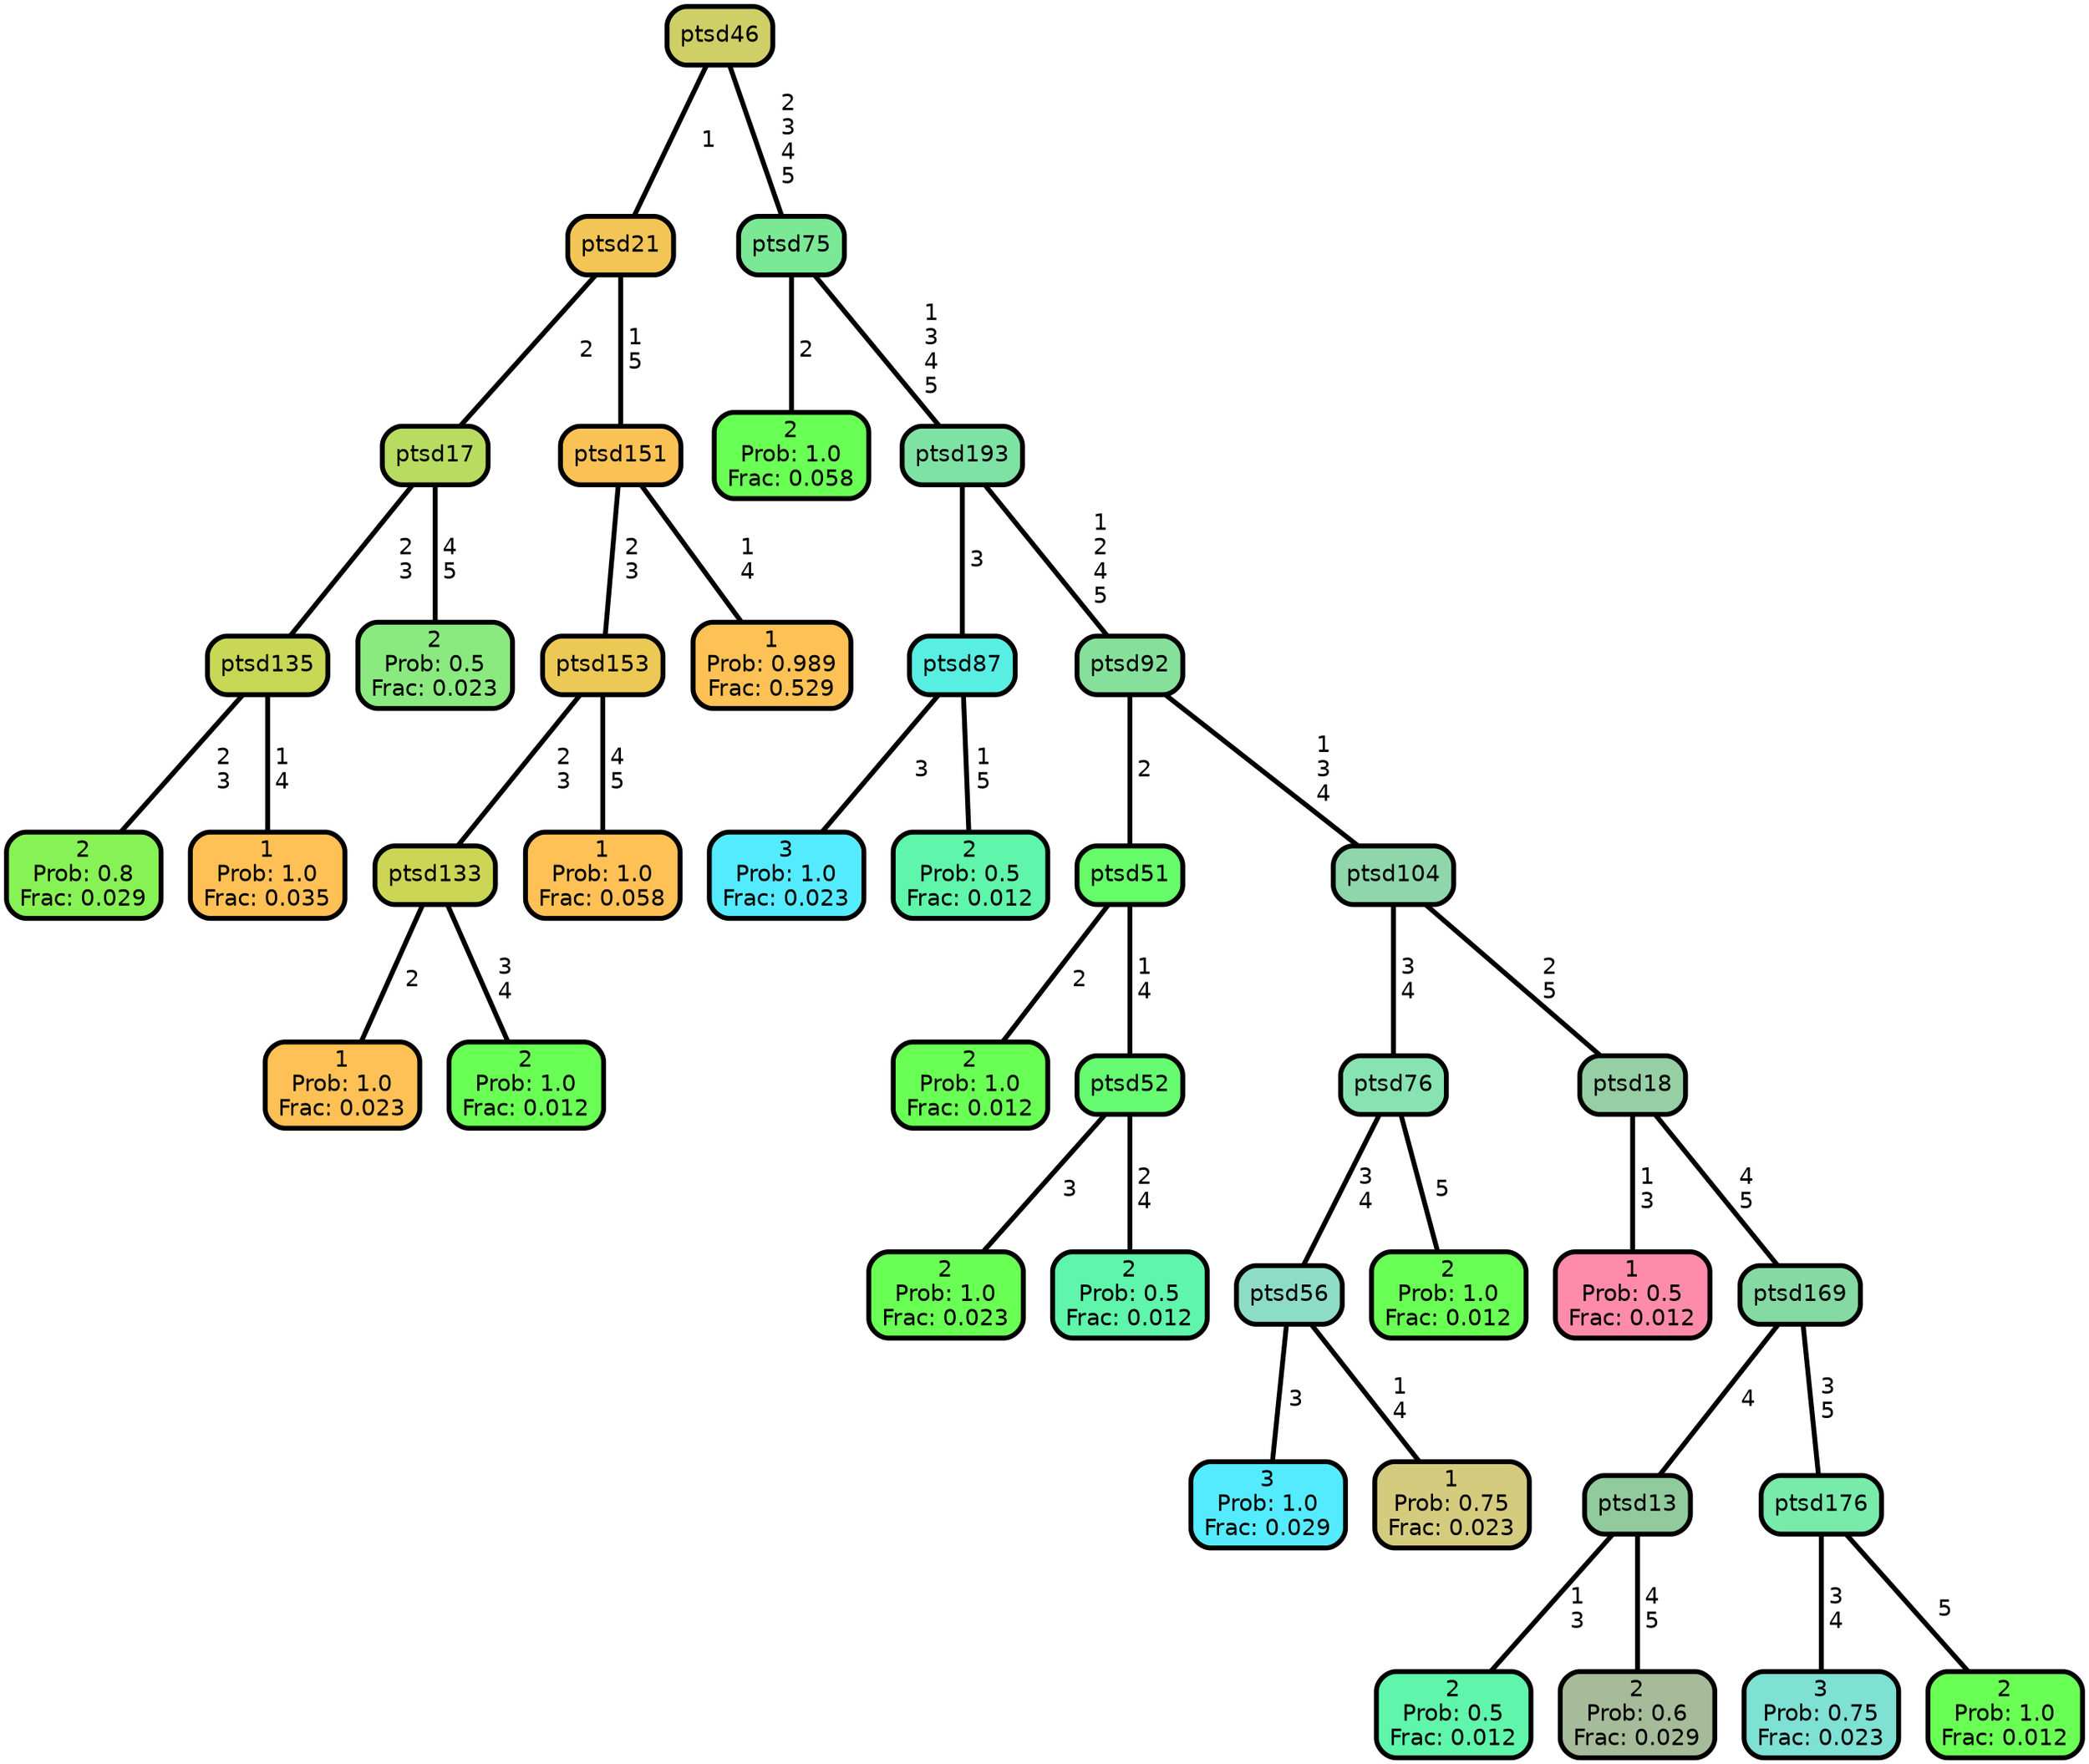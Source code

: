 graph Tree {
node [shape=box, style="filled, rounded",color="black",penwidth="3",fontcolor="black",                 fontname=helvetica] ;
graph [ranksep="0 equally", splines=straight,                 bgcolor=transparent, dpi=200] ;
edge [fontname=helvetica, color=black] ;
0 [label="2
Prob: 0.8
Frac: 0.029", fillcolor="#87f255"] ;
1 [label="ptsd135", fillcolor="#c8d755"] ;
2 [label="1
Prob: 1.0
Frac: 0.035", fillcolor="#ffc155"] ;
3 [label="ptsd17", fillcolor="#b8dc60"] ;
4 [label="2
Prob: 0.5
Frac: 0.023", fillcolor="#8aea7f"] ;
5 [label="ptsd21", fillcolor="#f2c556"] ;
6 [label="1
Prob: 1.0
Frac: 0.023", fillcolor="#ffc155"] ;
7 [label="ptsd133", fillcolor="#cdd555"] ;
8 [label="2
Prob: 1.0
Frac: 0.012", fillcolor="#6aff55"] ;
9 [label="ptsd153", fillcolor="#ecc855"] ;
10 [label="1
Prob: 1.0
Frac: 0.058", fillcolor="#ffc155"] ;
11 [label="ptsd151", fillcolor="#fac255"] ;
12 [label="1
Prob: 0.989
Frac: 0.529", fillcolor="#fdc155"] ;
13 [label="ptsd46", fillcolor="#cfcf68"] ;
14 [label="2
Prob: 1.0
Frac: 0.058", fillcolor="#6aff55"] ;
15 [label="ptsd75", fillcolor="#7be895"] ;
16 [label="3
Prob: 1.0
Frac: 0.023", fillcolor="#55ebff"] ;
17 [label="ptsd87", fillcolor="#58eee2"] ;
18 [label="2
Prob: 0.5
Frac: 0.012", fillcolor="#5ff5aa"] ;
19 [label="ptsd193", fillcolor="#7fe2a5"] ;
20 [label="2
Prob: 1.0
Frac: 0.012", fillcolor="#6aff55"] ;
21 [label="ptsd51", fillcolor="#67fc6a"] ;
22 [label="2
Prob: 1.0
Frac: 0.023", fillcolor="#6aff55"] ;
23 [label="ptsd52", fillcolor="#66fb71"] ;
24 [label="2
Prob: 0.5
Frac: 0.012", fillcolor="#5ff5aa"] ;
25 [label="ptsd92", fillcolor="#86e09b"] ;
26 [label="3
Prob: 1.0
Frac: 0.029", fillcolor="#55ebff"] ;
27 [label="ptsd56", fillcolor="#8dddc6"] ;
28 [label="1
Prob: 0.75
Frac: 0.023", fillcolor="#d4cb7f"] ;
29 [label="ptsd76", fillcolor="#87e3b1"] ;
30 [label="2
Prob: 1.0
Frac: 0.012", fillcolor="#6aff55"] ;
31 [label="ptsd104", fillcolor="#8fd7aa"] ;
32 [label="1
Prob: 0.5
Frac: 0.012", fillcolor="#ff8baa"] ;
33 [label="ptsd18", fillcolor="#96cfa4"] ;
34 [label="2
Prob: 0.5
Frac: 0.012", fillcolor="#5ff5aa"] ;
35 [label="ptsd13", fillcolor="#91cb9d"] ;
36 [label="2
Prob: 0.6
Frac: 0.029", fillcolor="#a5bb99"] ;
37 [label="ptsd169", fillcolor="#85d9a3"] ;
38 [label="3
Prob: 0.75
Frac: 0.023", fillcolor="#7fe0d4"] ;
39 [label="ptsd176", fillcolor="#78eaaa"] ;
40 [label="2
Prob: 1.0
Frac: 0.012", fillcolor="#6aff55"] ;
1 -- 0 [label=" 2\n 3",penwidth=3] ;
1 -- 2 [label=" 1\n 4",penwidth=3] ;
3 -- 1 [label=" 2\n 3",penwidth=3] ;
3 -- 4 [label=" 4\n 5",penwidth=3] ;
5 -- 3 [label=" 2",penwidth=3] ;
5 -- 11 [label=" 1\n 5",penwidth=3] ;
7 -- 6 [label=" 2",penwidth=3] ;
7 -- 8 [label=" 3\n 4",penwidth=3] ;
9 -- 7 [label=" 2\n 3",penwidth=3] ;
9 -- 10 [label=" 4\n 5",penwidth=3] ;
11 -- 9 [label=" 2\n 3",penwidth=3] ;
11 -- 12 [label=" 1\n 4",penwidth=3] ;
13 -- 5 [label=" 1",penwidth=3] ;
13 -- 15 [label=" 2\n 3\n 4\n 5",penwidth=3] ;
15 -- 14 [label=" 2",penwidth=3] ;
15 -- 19 [label=" 1\n 3\n 4\n 5",penwidth=3] ;
17 -- 16 [label=" 3",penwidth=3] ;
17 -- 18 [label=" 1\n 5",penwidth=3] ;
19 -- 17 [label=" 3",penwidth=3] ;
19 -- 25 [label=" 1\n 2\n 4\n 5",penwidth=3] ;
21 -- 20 [label=" 2",penwidth=3] ;
21 -- 23 [label=" 1\n 4",penwidth=3] ;
23 -- 22 [label=" 3",penwidth=3] ;
23 -- 24 [label=" 2\n 4",penwidth=3] ;
25 -- 21 [label=" 2",penwidth=3] ;
25 -- 31 [label=" 1\n 3\n 4",penwidth=3] ;
27 -- 26 [label=" 3",penwidth=3] ;
27 -- 28 [label=" 1\n 4",penwidth=3] ;
29 -- 27 [label=" 3\n 4",penwidth=3] ;
29 -- 30 [label=" 5",penwidth=3] ;
31 -- 29 [label=" 3\n 4",penwidth=3] ;
31 -- 33 [label=" 2\n 5",penwidth=3] ;
33 -- 32 [label=" 1\n 3",penwidth=3] ;
33 -- 37 [label=" 4\n 5",penwidth=3] ;
35 -- 34 [label=" 1\n 3",penwidth=3] ;
35 -- 36 [label=" 4\n 5",penwidth=3] ;
37 -- 35 [label=" 4",penwidth=3] ;
37 -- 39 [label=" 3\n 5",penwidth=3] ;
39 -- 38 [label=" 3\n 4",penwidth=3] ;
39 -- 40 [label=" 5",penwidth=3] ;
{rank = same;}}